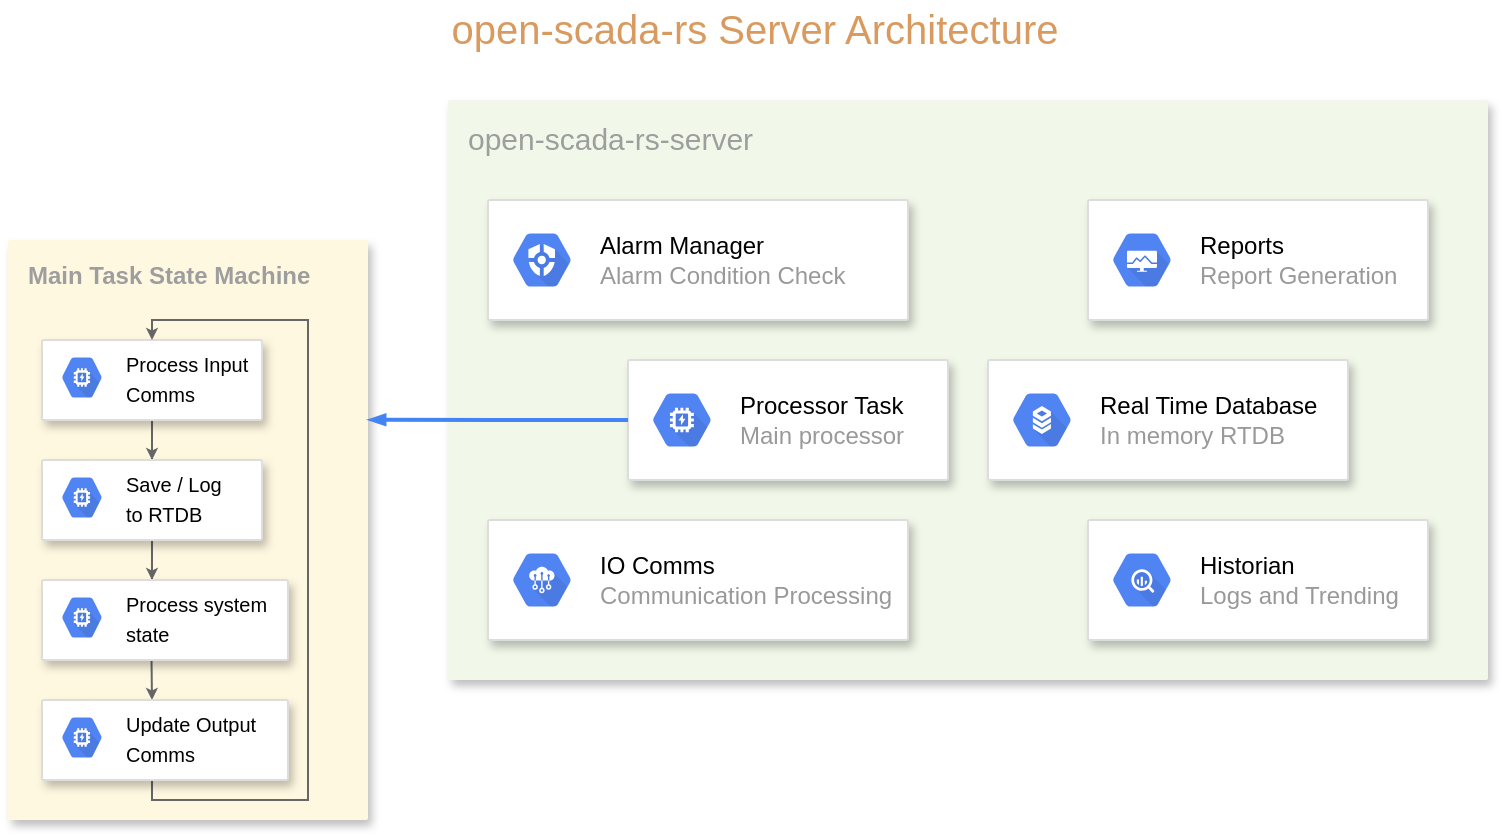 <mxfile version="12.9.13" type="device"><diagram id="QXRzxCvlnJJ-oBm34P9B" name="osrs-server"><mxGraphModel dx="937" dy="538" grid="1" gridSize="10" guides="1" tooltips="1" connect="1" arrows="1" fold="1" page="1" pageScale="1" pageWidth="827" pageHeight="1169" math="0" shadow="0"><root><mxCell id="0"/><mxCell id="1" parent="0"/><mxCell id="TwITbJxmRlME2VVS7wKN-13" value="&lt;font style=&quot;font-size: 15px&quot;&gt;open-scada-rs-server&lt;/font&gt;" style="points=[[0,0,0],[0.25,0,0],[0.5,0,0],[0.75,0,0],[1,0,0],[1,0.25,0],[1,0.5,0],[1,0.75,0],[1,1,0],[0.75,1,0],[0.5,1,0],[0.25,1,0],[0,1,0],[0,0.75,0],[0,0.5,0],[0,0.25,0]];rounded=1;absoluteArcSize=1;arcSize=2;html=1;strokeColor=none;gradientColor=none;shadow=1;dashed=0;fontSize=12;fontColor=#9E9E9E;align=left;verticalAlign=top;spacing=10;spacingTop=-4;fillColor=#F1F8E9;" vertex="1" parent="1"><mxGeometry x="260" y="76" width="520" height="290" as="geometry"/></mxCell><mxCell id="TwITbJxmRlME2VVS7wKN-1" value="" style="strokeColor=#dddddd;shadow=1;strokeWidth=1;rounded=1;absoluteArcSize=1;arcSize=2;" vertex="1" parent="1"><mxGeometry x="530" y="206" width="180" height="60" as="geometry"/></mxCell><mxCell id="TwITbJxmRlME2VVS7wKN-2" value="&lt;font color=&quot;#000000&quot;&gt;Real Time Database&lt;/font&gt;&lt;br&gt;In memory RTDB" style="dashed=0;connectable=0;html=1;fillColor=#5184F3;strokeColor=none;shape=mxgraph.gcp2.hexIcon;prIcon=cloud_sql;part=1;labelPosition=right;verticalLabelPosition=middle;align=left;verticalAlign=middle;spacingLeft=5;fontColor=#999999;fontSize=12;" vertex="1" parent="TwITbJxmRlME2VVS7wKN-1"><mxGeometry y="0.5" width="44" height="39" relative="1" as="geometry"><mxPoint x="5" y="-19.5" as="offset"/></mxGeometry></mxCell><mxCell id="TwITbJxmRlME2VVS7wKN-5" value="" style="strokeColor=#dddddd;shadow=1;strokeWidth=1;rounded=1;absoluteArcSize=1;arcSize=2;" vertex="1" parent="1"><mxGeometry x="580" y="286" width="170" height="60" as="geometry"/></mxCell><mxCell id="TwITbJxmRlME2VVS7wKN-6" value="&lt;font color=&quot;#000000&quot;&gt;Historian&lt;/font&gt;&lt;br&gt;Logs and Trending" style="dashed=0;connectable=0;html=1;fillColor=#5184F3;strokeColor=none;shape=mxgraph.gcp2.hexIcon;prIcon=bigquery;part=1;labelPosition=right;verticalLabelPosition=middle;align=left;verticalAlign=middle;spacingLeft=5;fontColor=#999999;fontSize=12;" vertex="1" parent="TwITbJxmRlME2VVS7wKN-5"><mxGeometry y="0.5" width="44" height="39" relative="1" as="geometry"><mxPoint x="5" y="-19.5" as="offset"/></mxGeometry></mxCell><mxCell id="TwITbJxmRlME2VVS7wKN-7" value="" style="strokeColor=#dddddd;shadow=1;strokeWidth=1;rounded=1;absoluteArcSize=1;arcSize=2;" vertex="1" parent="1"><mxGeometry x="280" y="126" width="210" height="60" as="geometry"/></mxCell><mxCell id="TwITbJxmRlME2VVS7wKN-8" value="&lt;font color=&quot;#000000&quot;&gt;Alarm Manager&lt;/font&gt;&lt;br&gt;Alarm Condition Check" style="dashed=0;connectable=0;html=1;fillColor=#5184F3;strokeColor=none;shape=mxgraph.gcp2.hexIcon;prIcon=cloud_security_command_center;part=1;labelPosition=right;verticalLabelPosition=middle;align=left;verticalAlign=middle;spacingLeft=5;fontColor=#999999;fontSize=12;" vertex="1" parent="TwITbJxmRlME2VVS7wKN-7"><mxGeometry y="0.5" width="44" height="39" relative="1" as="geometry"><mxPoint x="5" y="-19.5" as="offset"/></mxGeometry></mxCell><mxCell id="TwITbJxmRlME2VVS7wKN-9" value="" style="strokeColor=#dddddd;shadow=1;strokeWidth=1;rounded=1;absoluteArcSize=1;arcSize=2;" vertex="1" parent="1"><mxGeometry x="580" y="126" width="170" height="60" as="geometry"/></mxCell><mxCell id="TwITbJxmRlME2VVS7wKN-10" value="&lt;font color=&quot;#000000&quot;&gt;Reports&lt;/font&gt;&lt;br&gt;Report Generation" style="dashed=0;connectable=0;html=1;fillColor=#5184F3;strokeColor=none;shape=mxgraph.gcp2.hexIcon;prIcon=cloud_deployment_manager;part=1;labelPosition=right;verticalLabelPosition=middle;align=left;verticalAlign=middle;spacingLeft=5;fontColor=#999999;fontSize=12;" vertex="1" parent="TwITbJxmRlME2VVS7wKN-9"><mxGeometry y="0.5" width="44" height="39" relative="1" as="geometry"><mxPoint x="5" y="-19.5" as="offset"/></mxGeometry></mxCell><mxCell id="TwITbJxmRlME2VVS7wKN-11" value="" style="strokeColor=#dddddd;shadow=1;strokeWidth=1;rounded=1;absoluteArcSize=1;arcSize=2;" vertex="1" parent="1"><mxGeometry x="280" y="286" width="210" height="60" as="geometry"/></mxCell><mxCell id="TwITbJxmRlME2VVS7wKN-12" value="&lt;font color=&quot;#000000&quot;&gt;IO Comms&lt;/font&gt;&lt;br&gt;Communication Processing" style="dashed=0;connectable=0;html=1;fillColor=#5184F3;strokeColor=none;shape=mxgraph.gcp2.hexIcon;prIcon=cloud_iot_core;part=1;labelPosition=right;verticalLabelPosition=middle;align=left;verticalAlign=middle;spacingLeft=5;fontColor=#999999;fontSize=12;" vertex="1" parent="TwITbJxmRlME2VVS7wKN-11"><mxGeometry y="0.5" width="44" height="39" relative="1" as="geometry"><mxPoint x="5" y="-19.5" as="offset"/></mxGeometry></mxCell><mxCell id="TwITbJxmRlME2VVS7wKN-14" value="" style="strokeColor=#dddddd;shadow=1;strokeWidth=1;rounded=1;absoluteArcSize=1;arcSize=2;" vertex="1" parent="1"><mxGeometry x="350" y="206" width="160" height="60" as="geometry"/></mxCell><mxCell id="TwITbJxmRlME2VVS7wKN-15" value="&lt;font color=&quot;#000000&quot;&gt;Processor Task&lt;/font&gt;&lt;br&gt;Main processor" style="dashed=0;connectable=0;html=1;fillColor=#5184F3;strokeColor=none;shape=mxgraph.gcp2.hexIcon;prIcon=gpu;part=1;labelPosition=right;verticalLabelPosition=middle;align=left;verticalAlign=middle;spacingLeft=5;fontColor=#999999;fontSize=12;" vertex="1" parent="TwITbJxmRlME2VVS7wKN-14"><mxGeometry y="0.5" width="44" height="39" relative="1" as="geometry"><mxPoint x="5" y="-19.5" as="offset"/></mxGeometry></mxCell><mxCell id="TwITbJxmRlME2VVS7wKN-17" value="&lt;b&gt;Main Task State Machine&amp;nbsp;&lt;/b&gt;" style="points=[[0,0,0],[0.25,0,0],[0.5,0,0],[0.75,0,0],[1,0,0],[1,0.25,0],[1,0.5,0],[1,0.75,0],[1,1,0],[0.75,1,0],[0.5,1,0],[0.25,1,0],[0,1,0],[0,0.75,0],[0,0.5,0],[0,0.25,0]];rounded=1;absoluteArcSize=1;arcSize=2;html=1;strokeColor=none;gradientColor=none;shadow=1;dashed=0;fontSize=12;fontColor=#9E9E9E;align=left;verticalAlign=top;spacing=10;spacingTop=-4;fillColor=#FFF8E1;" vertex="1" parent="1"><mxGeometry x="40" y="146" width="180" height="290" as="geometry"/></mxCell><mxCell id="TwITbJxmRlME2VVS7wKN-26" value="" style="edgeStyle=orthogonalEdgeStyle;rounded=0;orthogonalLoop=1;jettySize=auto;html=1;entryX=0.5;entryY=0;entryDx=0;entryDy=0;endSize=3;fillColor=#f5f5f5;strokeColor=#666666;" edge="1" parent="1" source="TwITbJxmRlME2VVS7wKN-18" target="TwITbJxmRlME2VVS7wKN-20"><mxGeometry relative="1" as="geometry"/></mxCell><mxCell id="TwITbJxmRlME2VVS7wKN-18" value="" style="strokeColor=#dddddd;shadow=1;strokeWidth=1;rounded=1;absoluteArcSize=1;arcSize=2;spacingTop=0;" vertex="1" parent="1"><mxGeometry x="57" y="196" width="110" height="40" as="geometry"/></mxCell><mxCell id="TwITbJxmRlME2VVS7wKN-19" value="&lt;font color=&quot;#000000&quot; style=&quot;font-size: 10px ; line-height: 120%&quot;&gt;Process Input &lt;br&gt;Comms&lt;/font&gt;" style="dashed=0;connectable=0;html=1;fillColor=#5184F3;strokeColor=none;shape=mxgraph.gcp2.hexIcon;prIcon=gpu;part=1;labelPosition=right;verticalLabelPosition=middle;align=left;verticalAlign=middle;spacingLeft=5;fontColor=#999999;fontSize=12;spacingTop=0;" vertex="1" parent="TwITbJxmRlME2VVS7wKN-18"><mxGeometry y="0.5" width="30" height="29.5" relative="1" as="geometry"><mxPoint x="5" y="-16" as="offset"/></mxGeometry></mxCell><mxCell id="TwITbJxmRlME2VVS7wKN-27" style="edgeStyle=orthogonalEdgeStyle;rounded=0;orthogonalLoop=1;jettySize=auto;html=1;entryX=0.447;entryY=0;entryDx=0;entryDy=0;entryPerimeter=0;endSize=3;fillColor=#f5f5f5;strokeColor=#666666;" edge="1" parent="1" source="TwITbJxmRlME2VVS7wKN-20" target="TwITbJxmRlME2VVS7wKN-22"><mxGeometry relative="1" as="geometry"/></mxCell><mxCell id="TwITbJxmRlME2VVS7wKN-20" value="" style="strokeColor=#dddddd;shadow=1;strokeWidth=1;rounded=1;absoluteArcSize=1;arcSize=2;spacingTop=0;" vertex="1" parent="1"><mxGeometry x="57" y="256" width="110" height="40" as="geometry"/></mxCell><mxCell id="TwITbJxmRlME2VVS7wKN-21" value="&lt;font color=&quot;#000000&quot;&gt;&lt;span style=&quot;font-size: 10px&quot;&gt;Save / Log &lt;br&gt;to RTDB&lt;/span&gt;&lt;/font&gt;" style="dashed=0;connectable=0;html=1;fillColor=#5184F3;strokeColor=none;shape=mxgraph.gcp2.hexIcon;prIcon=gpu;part=1;labelPosition=right;verticalLabelPosition=middle;align=left;verticalAlign=middle;spacingLeft=5;fontColor=#999999;fontSize=12;spacingTop=0;" vertex="1" parent="TwITbJxmRlME2VVS7wKN-20"><mxGeometry y="0.5" width="30" height="29.5" relative="1" as="geometry"><mxPoint x="5" y="-16" as="offset"/></mxGeometry></mxCell><mxCell id="TwITbJxmRlME2VVS7wKN-28" style="edgeStyle=orthogonalEdgeStyle;rounded=0;orthogonalLoop=1;jettySize=auto;html=1;exitX=0.429;exitY=1.002;exitDx=0;exitDy=0;exitPerimeter=0;endSize=3;fillColor=#f5f5f5;strokeColor=#666666;" edge="1" parent="1"><mxGeometry relative="1" as="geometry"><mxPoint x="111.767" y="356.08" as="sourcePoint"/><mxPoint x="112" y="376" as="targetPoint"/></mxGeometry></mxCell><mxCell id="TwITbJxmRlME2VVS7wKN-22" value="" style="strokeColor=#dddddd;shadow=1;strokeWidth=1;rounded=1;absoluteArcSize=1;arcSize=2;spacingTop=0;" vertex="1" parent="1"><mxGeometry x="57" y="316" width="123" height="40" as="geometry"/></mxCell><mxCell id="TwITbJxmRlME2VVS7wKN-23" value="&lt;font color=&quot;#000000&quot;&gt;&lt;span style=&quot;font-size: 10px&quot;&gt;Process system &lt;br&gt;state&lt;/span&gt;&lt;/font&gt;" style="dashed=0;connectable=0;html=1;fillColor=#5184F3;strokeColor=none;shape=mxgraph.gcp2.hexIcon;prIcon=gpu;part=1;labelPosition=right;verticalLabelPosition=middle;align=left;verticalAlign=middle;spacingLeft=5;fontColor=#999999;fontSize=12;spacingTop=0;" vertex="1" parent="TwITbJxmRlME2VVS7wKN-22"><mxGeometry y="0.5" width="30" height="29.5" relative="1" as="geometry"><mxPoint x="5" y="-16" as="offset"/></mxGeometry></mxCell><mxCell id="TwITbJxmRlME2VVS7wKN-29" style="edgeStyle=orthogonalEdgeStyle;rounded=0;orthogonalLoop=1;jettySize=auto;html=1;entryX=0.5;entryY=0;entryDx=0;entryDy=0;fontSize=6;endSize=3;fillColor=#f5f5f5;strokeColor=#666666;" edge="1" parent="1" source="TwITbJxmRlME2VVS7wKN-24" target="TwITbJxmRlME2VVS7wKN-18"><mxGeometry relative="1" as="geometry"><Array as="points"><mxPoint x="112" y="426"/><mxPoint x="190" y="426"/><mxPoint x="190" y="186"/><mxPoint x="112" y="186"/></Array></mxGeometry></mxCell><mxCell id="TwITbJxmRlME2VVS7wKN-24" value="" style="strokeColor=#dddddd;shadow=1;strokeWidth=1;rounded=1;absoluteArcSize=1;arcSize=2;spacingTop=0;" vertex="1" parent="1"><mxGeometry x="57" y="376" width="123" height="40" as="geometry"/></mxCell><mxCell id="TwITbJxmRlME2VVS7wKN-25" value="&lt;font color=&quot;#000000&quot;&gt;&lt;span style=&quot;font-size: 10px&quot;&gt;Update Output &lt;br&gt;Comms&lt;/span&gt;&lt;/font&gt;" style="dashed=0;connectable=0;html=1;fillColor=#5184F3;strokeColor=none;shape=mxgraph.gcp2.hexIcon;prIcon=gpu;part=1;labelPosition=right;verticalLabelPosition=middle;align=left;verticalAlign=middle;spacingLeft=5;fontColor=#999999;fontSize=12;spacingTop=0;" vertex="1" parent="TwITbJxmRlME2VVS7wKN-24"><mxGeometry y="0.5" width="30" height="29.5" relative="1" as="geometry"><mxPoint x="5" y="-16" as="offset"/></mxGeometry></mxCell><mxCell id="TwITbJxmRlME2VVS7wKN-30" value="" style="edgeStyle=orthogonalEdgeStyle;fontSize=12;html=1;endArrow=blockThin;endFill=1;rounded=0;strokeWidth=2;endSize=4;startSize=4;dashed=0;strokeColor=#4284F3;exitX=0;exitY=0.5;exitDx=0;exitDy=0;entryX=1;entryY=0.31;entryDx=0;entryDy=0;entryPerimeter=0;" edge="1" parent="1" source="TwITbJxmRlME2VVS7wKN-14" target="TwITbJxmRlME2VVS7wKN-17"><mxGeometry width="100" relative="1" as="geometry"><mxPoint x="330" y="416" as="sourcePoint"/><mxPoint x="430" y="416" as="targetPoint"/></mxGeometry></mxCell><mxCell id="TwITbJxmRlME2VVS7wKN-31" value="&lt;font style=&quot;font-size: 20px&quot;&gt;open-scada-rs Server Architecture&lt;/font&gt;" style="text;html=1;strokeColor=none;fillColor=none;align=center;verticalAlign=middle;whiteSpace=wrap;rounded=0;shadow=1;fontSize=6;fontColor=#D99A5F;" vertex="1" parent="1"><mxGeometry x="243" y="30" width="341" height="20" as="geometry"/></mxCell></root></mxGraphModel></diagram></mxfile>
